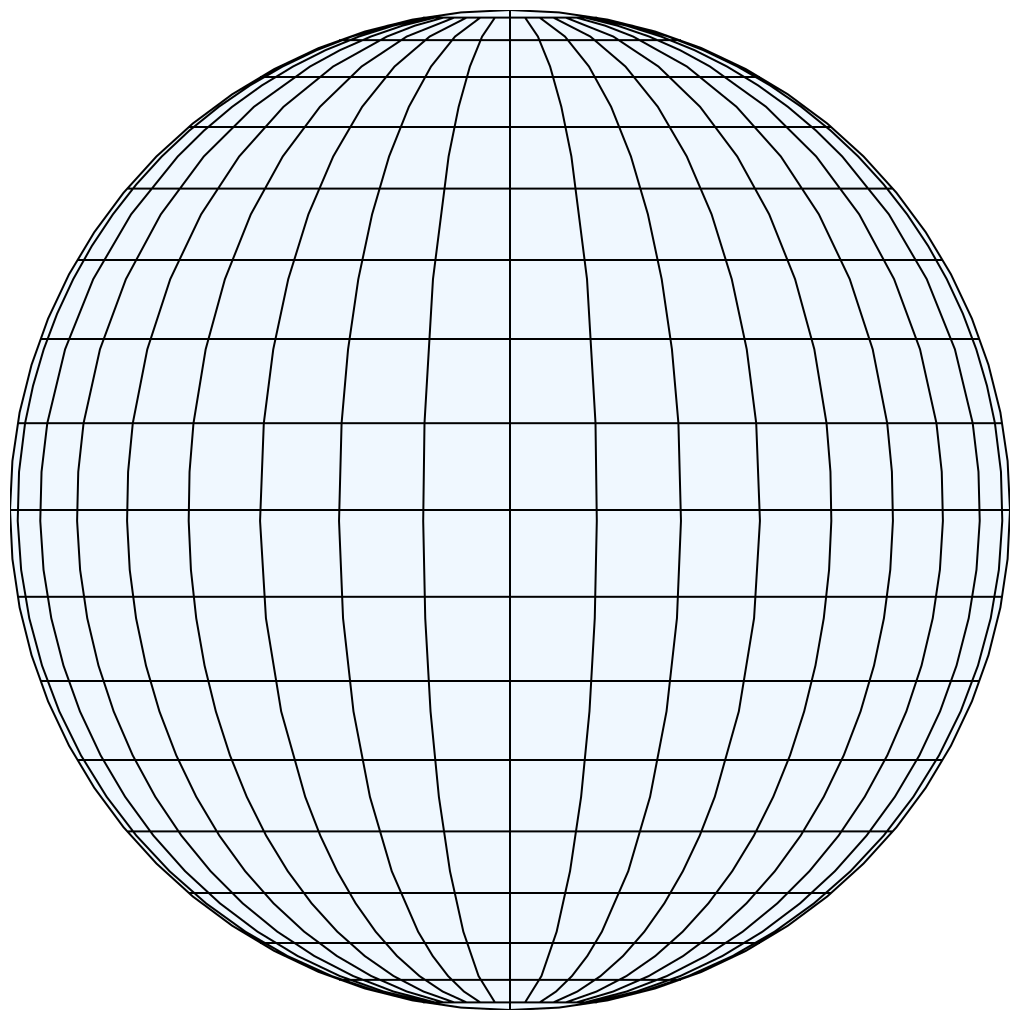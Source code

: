 {
  "$schema": "https://vega.github.io/schema/vega-lite/v3.json",
  "width": 500,
  "height": 500,
  "projection": {
    "type": "orthographic",
    "scale": 250,
    "translate": [
      250,
      250
    ]
  },
  "layer": [
    {
      "data": {
        "sphere": true
      },
      "mark": {
        "type": "geoshape",
        "fill": "aliceblue"
      }
    },
    {
      "data": {
        "graticule": true
      },
      "mark": {
        "type": "geoshape",
        "stroke": "black"
      }
    }
  ]
}